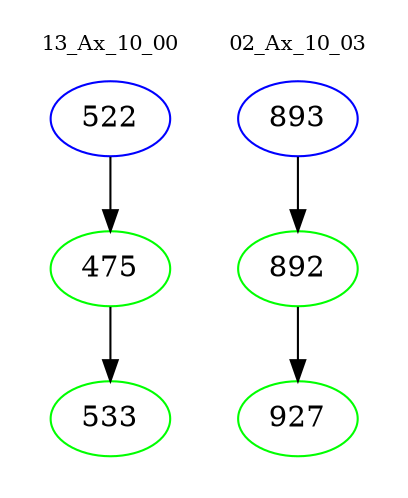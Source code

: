 digraph{
subgraph cluster_0 {
color = white
label = "13_Ax_10_00";
fontsize=10;
T0_522 [label="522", color="blue"]
T0_522 -> T0_475 [color="black"]
T0_475 [label="475", color="green"]
T0_475 -> T0_533 [color="black"]
T0_533 [label="533", color="green"]
}
subgraph cluster_1 {
color = white
label = "02_Ax_10_03";
fontsize=10;
T1_893 [label="893", color="blue"]
T1_893 -> T1_892 [color="black"]
T1_892 [label="892", color="green"]
T1_892 -> T1_927 [color="black"]
T1_927 [label="927", color="green"]
}
}
